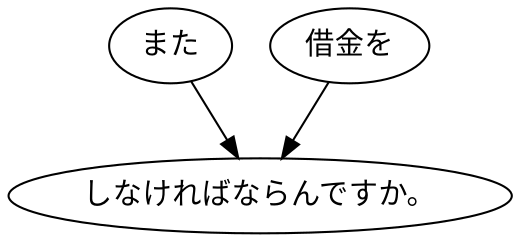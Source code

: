 digraph graph3057 {
	node0 [label="また"];
	node1 [label="借金を"];
	node2 [label="しなければならんですか。"];
	node0 -> node2;
	node1 -> node2;
}
